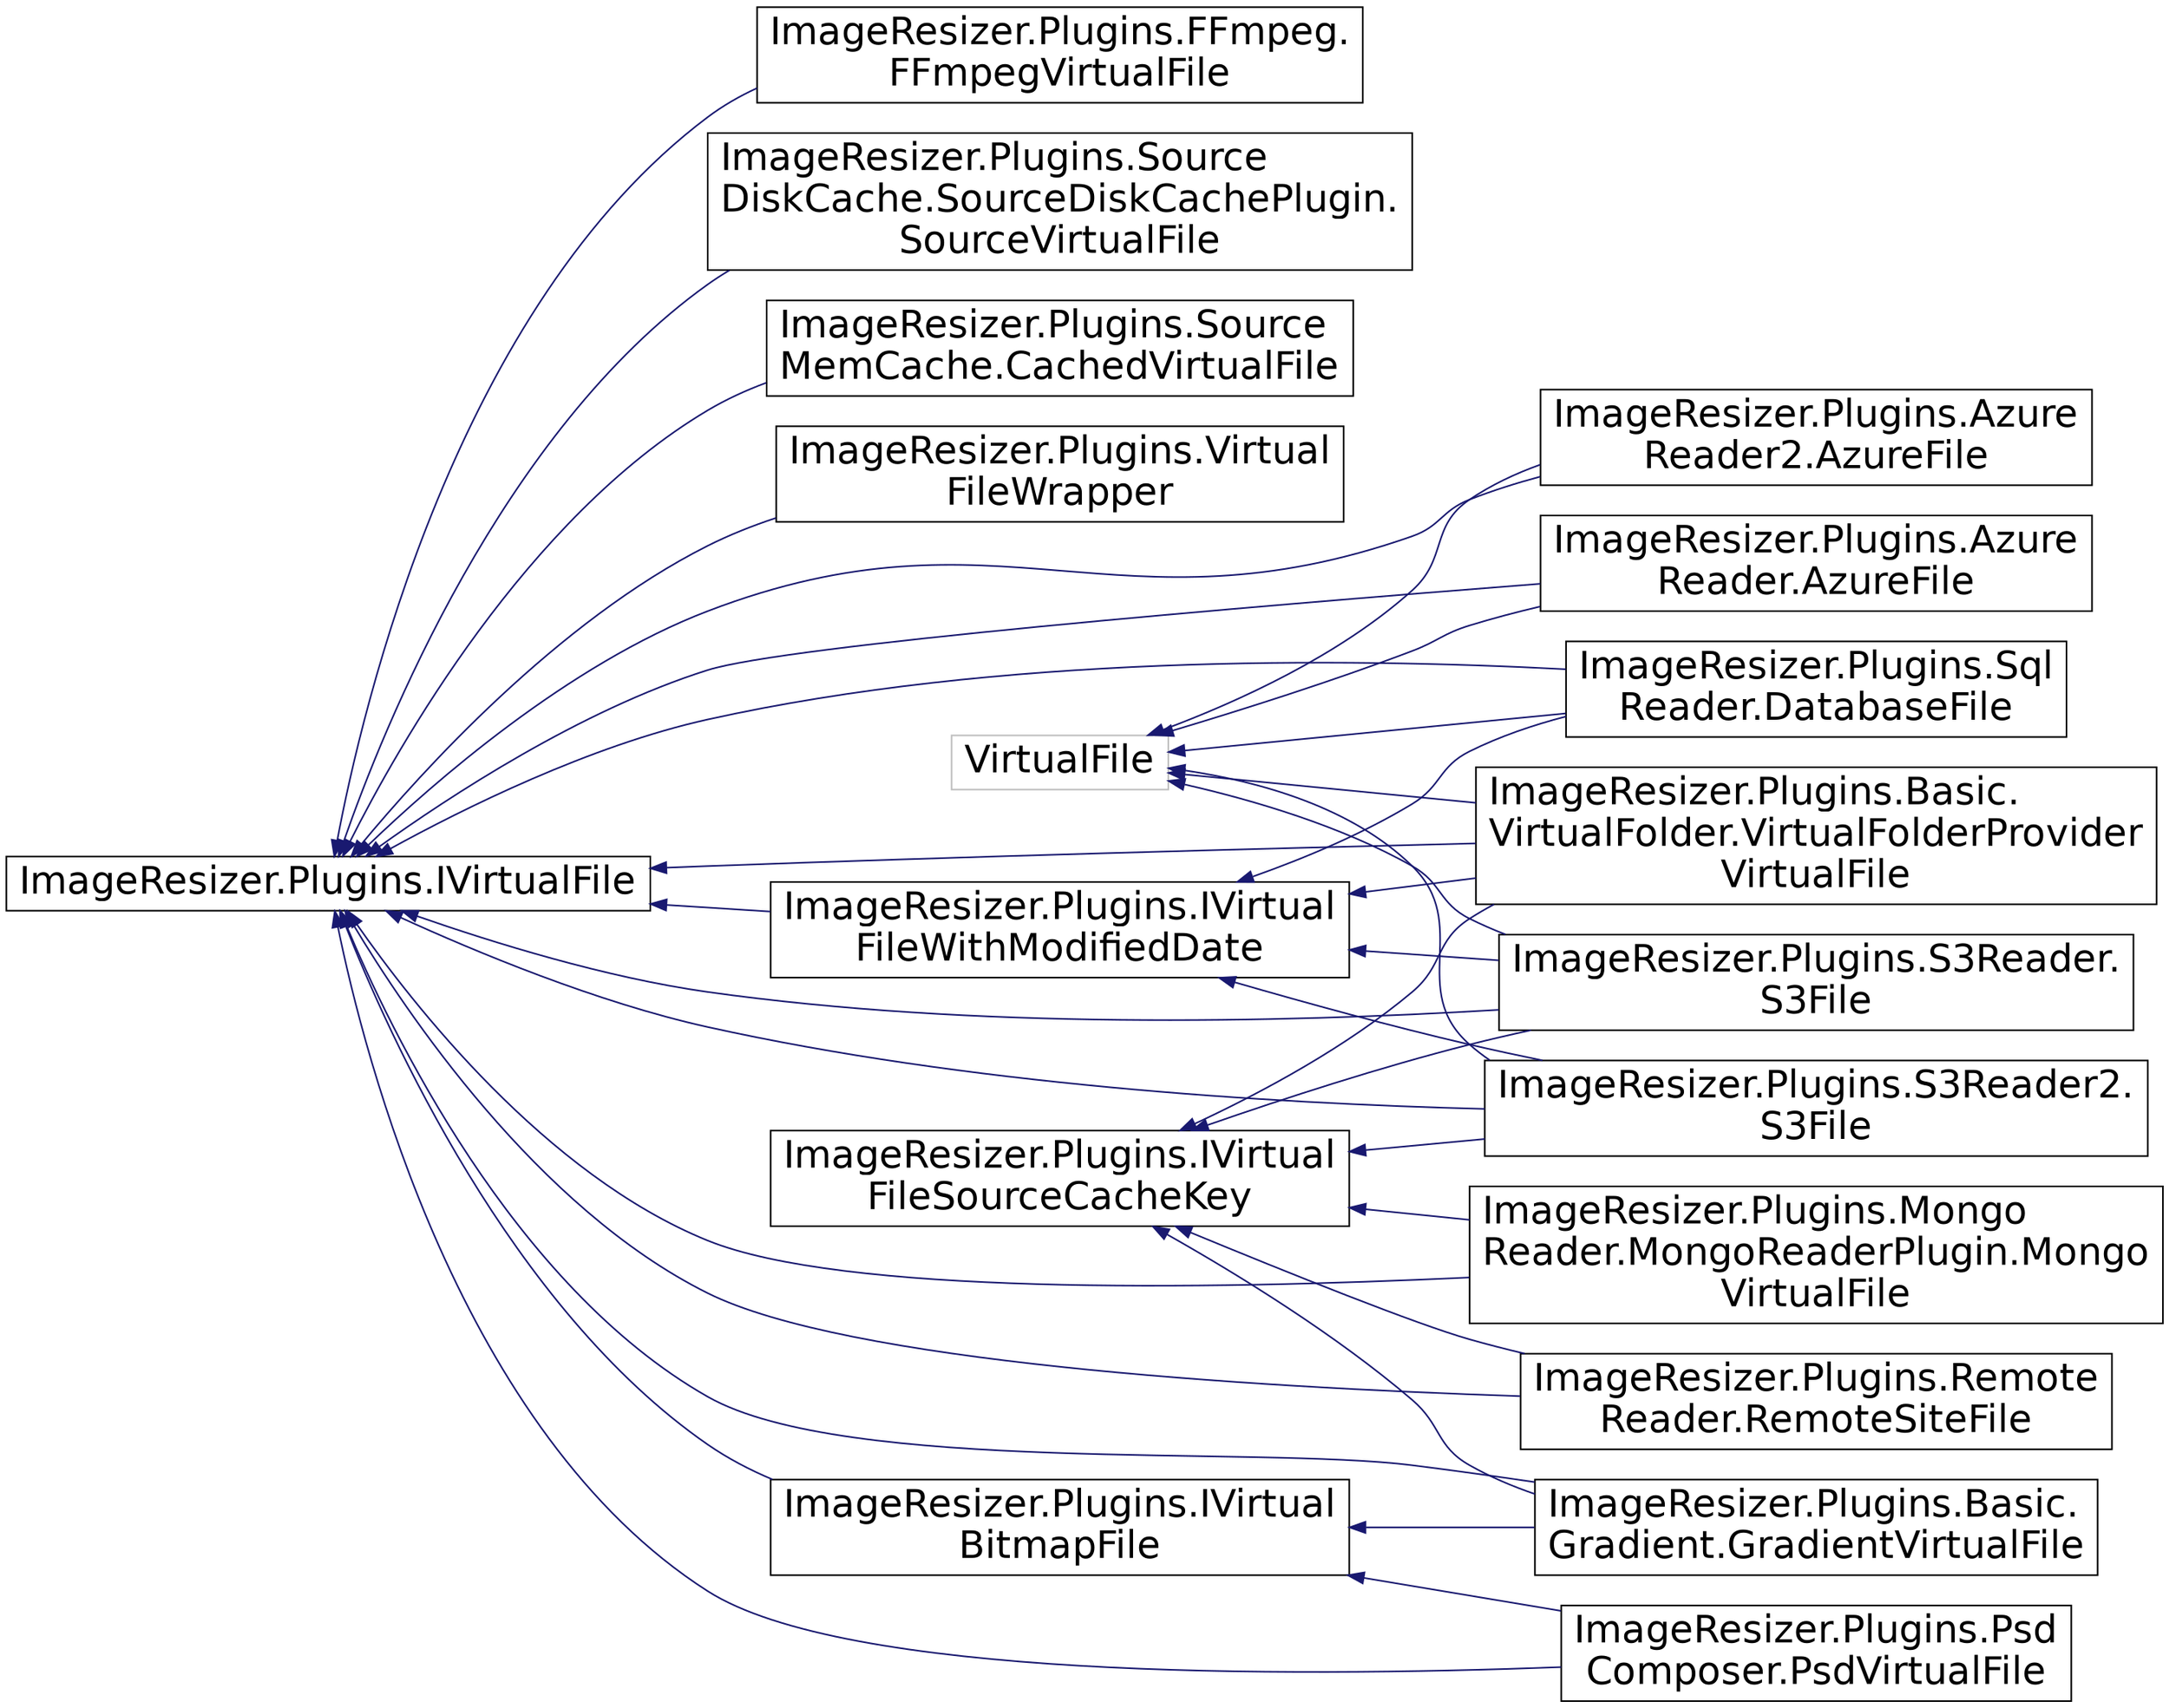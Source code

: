digraph "Graphical Class Hierarchy"
{
  edge [fontname="Helvetica",fontsize="24",labelfontname="Helvetica",labelfontsize="24"];
  node [fontname="Helvetica",fontsize="24",shape=record];
  rankdir="LR";
  Node1 [label="ImageResizer.Plugins.IVirtualFile",height=0.2,width=0.4,color="black", fillcolor="white", style="filled",URL="$interface_image_resizer_1_1_plugins_1_1_i_virtual_file.html",tooltip="A virtual file to support IVirtualImageProvider "];
  Node1 -> Node2 [dir="back",color="midnightblue",fontsize="24",style="solid",fontname="Helvetica"];
  Node2 [label="ImageResizer.Plugins.Azure\lReader2.AzureFile",height=0.2,width=0.4,color="black", fillcolor="white", style="filled",URL="$class_image_resizer_1_1_plugins_1_1_azure_reader2_1_1_azure_file.html"];
  Node1 -> Node3 [dir="back",color="midnightblue",fontsize="24",style="solid",fontname="Helvetica"];
  Node3 [label="ImageResizer.Plugins.Azure\lReader.AzureFile",height=0.2,width=0.4,color="black", fillcolor="white", style="filled",URL="$class_image_resizer_1_1_plugins_1_1_azure_reader_1_1_azure_file.html"];
  Node1 -> Node4 [dir="back",color="midnightblue",fontsize="24",style="solid",fontname="Helvetica"];
  Node4 [label="ImageResizer.Plugins.Basic.\lGradient.GradientVirtualFile",height=0.2,width=0.4,color="black", fillcolor="white", style="filled",URL="$class_image_resizer_1_1_plugins_1_1_basic_1_1_gradient_1_1_gradient_virtual_file.html"];
  Node1 -> Node5 [dir="back",color="midnightblue",fontsize="24",style="solid",fontname="Helvetica"];
  Node5 [label="ImageResizer.Plugins.Basic.\lVirtualFolder.VirtualFolderProvider\lVirtualFile",height=0.2,width=0.4,color="black", fillcolor="white", style="filled",URL="$class_image_resizer_1_1_plugins_1_1_basic_1_1_virtual_folder_1_1_virtual_folder_provider_virtual_file.html"];
  Node1 -> Node6 [dir="back",color="midnightblue",fontsize="24",style="solid",fontname="Helvetica"];
  Node6 [label="ImageResizer.Plugins.FFmpeg.\lFFmpegVirtualFile",height=0.2,width=0.4,color="black", fillcolor="white", style="filled",URL="$class_image_resizer_1_1_plugins_1_1_f_fmpeg_1_1_f_fmpeg_virtual_file.html"];
  Node1 -> Node7 [dir="back",color="midnightblue",fontsize="24",style="solid",fontname="Helvetica"];
  Node7 [label="ImageResizer.Plugins.IVirtual\lBitmapFile",height=0.2,width=0.4,color="black", fillcolor="white", style="filled",URL="$interface_image_resizer_1_1_plugins_1_1_i_virtual_bitmap_file.html",tooltip="For virtual files who want to provide their data in Bitmap form (like a PSD reader or gradient genera..."];
  Node7 -> Node4 [dir="back",color="midnightblue",fontsize="24",style="solid",fontname="Helvetica"];
  Node7 -> Node8 [dir="back",color="midnightblue",fontsize="24",style="solid",fontname="Helvetica"];
  Node8 [label="ImageResizer.Plugins.Psd\lComposer.PsdVirtualFile",height=0.2,width=0.4,color="black", fillcolor="white", style="filled",URL="$class_image_resizer_1_1_plugins_1_1_psd_composer_1_1_psd_virtual_file.html"];
  Node1 -> Node9 [dir="back",color="midnightblue",fontsize="24",style="solid",fontname="Helvetica"];
  Node9 [label="ImageResizer.Plugins.IVirtual\lFileWithModifiedDate",height=0.2,width=0.4,color="black", fillcolor="white", style="filled",URL="$interface_image_resizer_1_1_plugins_1_1_i_virtual_file_with_modified_date.html",tooltip="Always implement this if possible. Allows caching systems to detect changes to source files and inval..."];
  Node9 -> Node5 [dir="back",color="midnightblue",fontsize="24",style="solid",fontname="Helvetica"];
  Node9 -> Node10 [dir="back",color="midnightblue",fontsize="24",style="solid",fontname="Helvetica"];
  Node10 [label="ImageResizer.Plugins.S3Reader2.\lS3File",height=0.2,width=0.4,color="black", fillcolor="white", style="filled",URL="$class_image_resizer_1_1_plugins_1_1_s3_reader2_1_1_s3_file.html"];
  Node9 -> Node11 [dir="back",color="midnightblue",fontsize="24",style="solid",fontname="Helvetica"];
  Node11 [label="ImageResizer.Plugins.S3Reader.\lS3File",height=0.2,width=0.4,color="black", fillcolor="white", style="filled",URL="$class_image_resizer_1_1_plugins_1_1_s3_reader_1_1_s3_file.html"];
  Node9 -> Node12 [dir="back",color="midnightblue",fontsize="24",style="solid",fontname="Helvetica"];
  Node12 [label="ImageResizer.Plugins.Sql\lReader.DatabaseFile",height=0.2,width=0.4,color="black", fillcolor="white", style="filled",URL="$class_image_resizer_1_1_plugins_1_1_sql_reader_1_1_database_file.html",tooltip="Represents a blob stored in the database. Provides methods for verifying existence, opening a stream, and checking the modified date. Modified date and existence values are cached after the first query. "];
  Node1 -> Node13 [dir="back",color="midnightblue",fontsize="24",style="solid",fontname="Helvetica"];
  Node13 [label="ImageResizer.Plugins.Mongo\lReader.MongoReaderPlugin.Mongo\lVirtualFile",height=0.2,width=0.4,color="black", fillcolor="white", style="filled",URL="$class_image_resizer_1_1_plugins_1_1_mongo_reader_1_1_mongo_reader_plugin_1_1_mongo_virtual_file.html",tooltip="Represents a file stored in GridFS and the requested resize settings "];
  Node1 -> Node8 [dir="back",color="midnightblue",fontsize="24",style="solid",fontname="Helvetica"];
  Node1 -> Node14 [dir="back",color="midnightblue",fontsize="24",style="solid",fontname="Helvetica"];
  Node14 [label="ImageResizer.Plugins.Remote\lReader.RemoteSiteFile",height=0.2,width=0.4,color="black", fillcolor="white", style="filled",URL="$class_image_resizer_1_1_plugins_1_1_remote_reader_1_1_remote_site_file.html"];
  Node1 -> Node10 [dir="back",color="midnightblue",fontsize="24",style="solid",fontname="Helvetica"];
  Node1 -> Node11 [dir="back",color="midnightblue",fontsize="24",style="solid",fontname="Helvetica"];
  Node1 -> Node15 [dir="back",color="midnightblue",fontsize="24",style="solid",fontname="Helvetica"];
  Node15 [label="ImageResizer.Plugins.Source\lDiskCache.SourceDiskCachePlugin.\lSourceVirtualFile",height=0.2,width=0.4,color="black", fillcolor="white", style="filled",URL="$class_image_resizer_1_1_plugins_1_1_source_disk_cache_1_1_source_disk_cache_plugin_1_1_source_virtual_file.html"];
  Node1 -> Node16 [dir="back",color="midnightblue",fontsize="24",style="solid",fontname="Helvetica"];
  Node16 [label="ImageResizer.Plugins.Source\lMemCache.CachedVirtualFile",height=0.2,width=0.4,color="black", fillcolor="white", style="filled",URL="$class_image_resizer_1_1_plugins_1_1_source_mem_cache_1_1_cached_virtual_file.html"];
  Node1 -> Node12 [dir="back",color="midnightblue",fontsize="24",style="solid",fontname="Helvetica"];
  Node1 -> Node17 [dir="back",color="midnightblue",fontsize="24",style="solid",fontname="Helvetica"];
  Node17 [label="ImageResizer.Plugins.Virtual\lFileWrapper",height=0.2,width=0.4,color="black", fillcolor="white", style="filled",URL="$class_image_resizer_1_1_plugins_1_1_virtual_file_wrapper.html",tooltip="Wraps a standard ASP.NET VirtualFile instance in an IVirtualFile-compatible wrapper. "];
  Node18 [label="ImageResizer.Plugins.IVirtual\lFileSourceCacheKey",height=0.2,width=0.4,color="black", fillcolor="white", style="filled",URL="$interface_image_resizer_1_1_plugins_1_1_i_virtual_file_source_cache_key.html",tooltip="This interface has nothing to do with output caching. This allows VirtualFile instances to override t..."];
  Node18 -> Node4 [dir="back",color="midnightblue",fontsize="24",style="solid",fontname="Helvetica"];
  Node18 -> Node5 [dir="back",color="midnightblue",fontsize="24",style="solid",fontname="Helvetica"];
  Node18 -> Node13 [dir="back",color="midnightblue",fontsize="24",style="solid",fontname="Helvetica"];
  Node18 -> Node14 [dir="back",color="midnightblue",fontsize="24",style="solid",fontname="Helvetica"];
  Node18 -> Node10 [dir="back",color="midnightblue",fontsize="24",style="solid",fontname="Helvetica"];
  Node18 -> Node11 [dir="back",color="midnightblue",fontsize="24",style="solid",fontname="Helvetica"];
  Node19 [label="VirtualFile",height=0.2,width=0.4,color="grey75", fillcolor="white", style="filled"];
  Node19 -> Node2 [dir="back",color="midnightblue",fontsize="24",style="solid",fontname="Helvetica"];
  Node19 -> Node3 [dir="back",color="midnightblue",fontsize="24",style="solid",fontname="Helvetica"];
  Node19 -> Node5 [dir="back",color="midnightblue",fontsize="24",style="solid",fontname="Helvetica"];
  Node19 -> Node10 [dir="back",color="midnightblue",fontsize="24",style="solid",fontname="Helvetica"];
  Node19 -> Node11 [dir="back",color="midnightblue",fontsize="24",style="solid",fontname="Helvetica"];
  Node19 -> Node12 [dir="back",color="midnightblue",fontsize="24",style="solid",fontname="Helvetica"];
}
